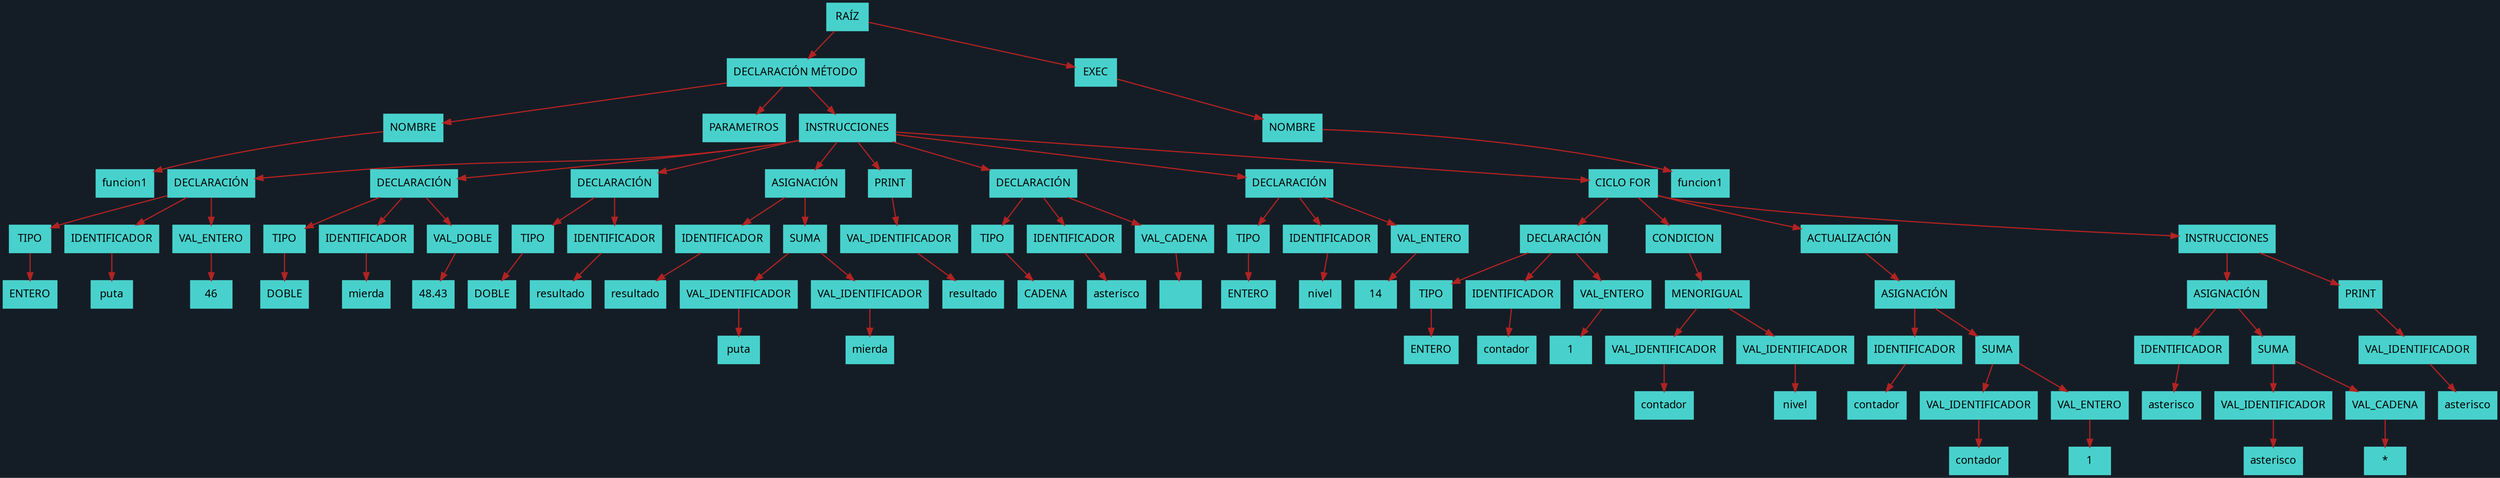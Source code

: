 digraph AST {
graph[bgcolor="#141D26"]
node [shape=box style=filled color="#48D1CC" fontname= "Ubuntu" fontsize="14"];
edge[color="#B22222" penwidth="1.5"];Node1[label = "DECLARACIÓN MÉTODO"];
RAÍZ->Node1;
Node2[label = "NOMBRE"];
Node1->Node2;
Node3[label = "funcion1"];
Node2->Node3;
Node4[label = "PARAMETROS"];
Node1->Node4;
Node5[label = "INSTRUCCIONES"];
Node1->Node5;
Node6[label = "DECLARACIÓN"];
Node5->Node6;
Node7[label = "TIPO"];
Node8[label = "ENTERO"];
Node6->Node7->Node8;
Node9[label = "IDENTIFICADOR"];
Node10[label = "puta"];
Node6->Node9->Node10;
Node11[label = "VAL_ENTERO"];
Node12[label = "46"];
Node6->Node11->Node12;
Node13[label = "DECLARACIÓN"];
Node5->Node13;
Node14[label = "TIPO"];
Node15[label = "DOBLE"];
Node13->Node14->Node15;
Node16[label = "IDENTIFICADOR"];
Node17[label = "mierda"];
Node13->Node16->Node17;
Node18[label = "VAL_DOBLE"];
Node19[label = "48.43"];
Node13->Node18->Node19;
Node20[label = "DECLARACIÓN"];
Node5->Node20;
Node21[label = "TIPO"];
Node22[label = "DOBLE"];
Node20->Node21->Node22;
Node23[label = "IDENTIFICADOR"];
Node24[label = "resultado"];
Node20->Node23->Node24;
Node25[label = "ASIGNACIÓN"];
Node5->Node25;
Node26[label = "IDENTIFICADOR"];
Node27[label = "resultado"];
Node25->Node26->Node27;
Node28[label = "SUMA"];
Node25->Node28;
Node29[label = "VAL_IDENTIFICADOR"];
Node30[label = "puta"];
Node28->Node29->Node30;
Node31[label = "VAL_IDENTIFICADOR"];
Node32[label = "mierda"];
Node28->Node31->Node32;
Node33[label = "PRINT"];
Node5->Node33;
Node34[label = "VAL_IDENTIFICADOR"];
Node35[label = "resultado"];
Node33->Node34->Node35;
Node36[label = "DECLARACIÓN"];
Node5->Node36;
Node37[label = "TIPO"];
Node38[label = "CADENA"];
Node36->Node37->Node38;
Node39[label = "IDENTIFICADOR"];
Node40[label = "asterisco"];
Node36->Node39->Node40;
Node41[label = "VAL_CADENA"];
Node42[label = ""];
Node36->Node41->Node42;
Node43[label = "DECLARACIÓN"];
Node5->Node43;
Node44[label = "TIPO"];
Node45[label = "ENTERO"];
Node43->Node44->Node45;
Node46[label = "IDENTIFICADOR"];
Node47[label = "nivel"];
Node43->Node46->Node47;
Node48[label = "VAL_ENTERO"];
Node49[label = "14"];
Node43->Node48->Node49;
Node50[label = "CICLO FOR"];
Node5->Node50;
Node51[label = "DECLARACIÓN"];
Node50->Node51;
Node52[label = "TIPO"];
Node53[label = "ENTERO"];
Node51->Node52->Node53;
Node54[label = "IDENTIFICADOR"];
Node55[label = "contador"];
Node51->Node54->Node55;
Node56[label = "VAL_ENTERO"];
Node57[label = "1"];
Node51->Node56->Node57;
Node58[label = "CONDICION"];
Node50->Node58;
Node59[label = "MENORIGUAL"];
Node58->Node59;
Node60[label = "VAL_IDENTIFICADOR"];
Node61[label = "contador"];
Node59->Node60->Node61;
Node62[label = "VAL_IDENTIFICADOR"];
Node63[label = "nivel"];
Node59->Node62->Node63;
Node64[label = "ACTUALIZACIÓN"];
Node50->Node64;
Node65[label = "ASIGNACIÓN"];
Node64->Node65;
Node66[label = "IDENTIFICADOR"];
Node67[label = "contador"];
Node65->Node66->Node67;
Node68[label = "SUMA"];
Node65->Node68;
Node69[label = "VAL_IDENTIFICADOR"];
Node70[label = "contador"];
Node68->Node69->Node70;
Node71[label = "VAL_ENTERO"];
Node72[label = "1"];
Node68->Node71->Node72;
Node73[label = "INSTRUCCIONES"];
Node50->Node73;
Node74[label = "ASIGNACIÓN"];
Node73->Node74;
Node75[label = "IDENTIFICADOR"];
Node76[label = "asterisco"];
Node74->Node75->Node76;
Node77[label = "SUMA"];
Node74->Node77;
Node78[label = "VAL_IDENTIFICADOR"];
Node79[label = "asterisco"];
Node77->Node78->Node79;
Node80[label = "VAL_CADENA"];
Node81[label = "*"];
Node77->Node80->Node81;
Node82[label = "PRINT"];
Node73->Node82;
Node83[label = "VAL_IDENTIFICADOR"];
Node84[label = "asterisco"];
Node82->Node83->Node84;
Node85[label = "EXEC"];
RAÍZ->Node85;
Node86[label = "NOMBRE"];
Node85->Node86;
Node87[label = "funcion1"];
Node86->Node87;
}
